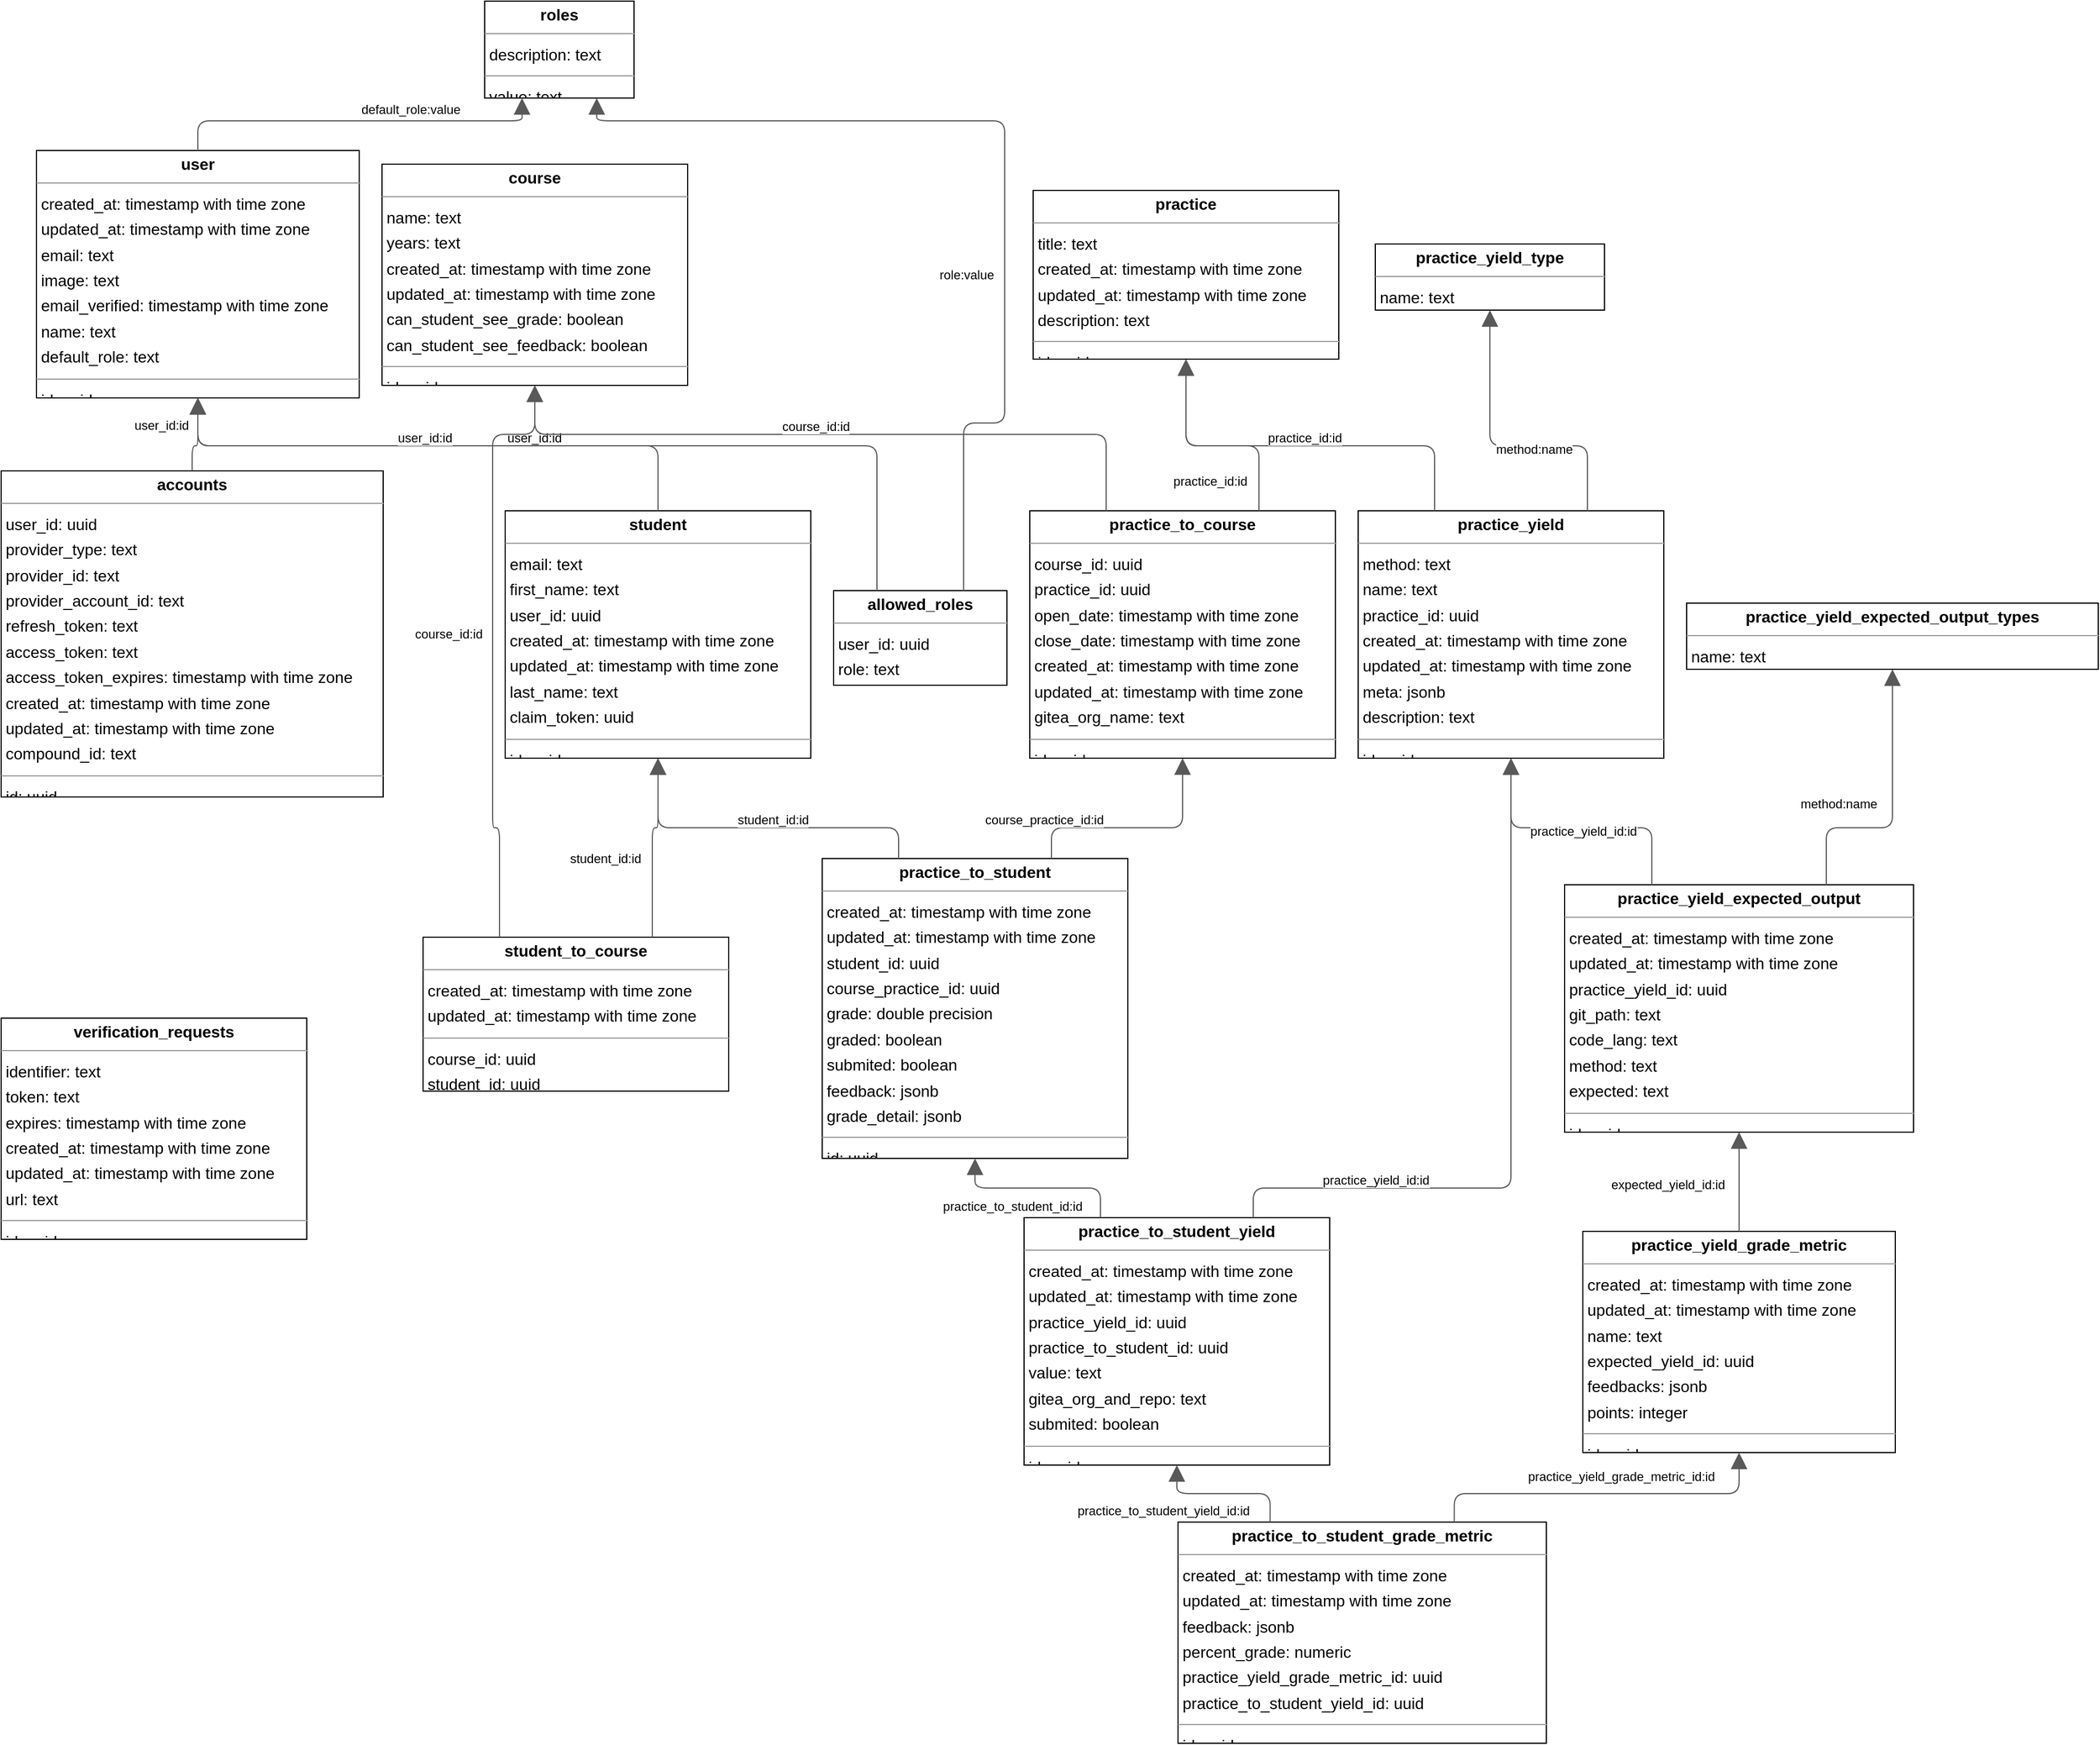 <mxGraphModel dx="0" dy="0" grid="1" gridSize="10" guides="1" tooltips="1" connect="1" arrows="1" fold="1" page="0" pageScale="1" background="none" math="0" shadow="0">
  <root>
    <mxCell id="0" />
    <mxCell id="1" parent="0" />
    <mxCell id="node14" parent="1" vertex="1" value="&lt;p style=&quot;margin:0px;margin-top:4px;text-align:center;&quot;&gt;&lt;b&gt;accounts&lt;/b&gt;&lt;/p&gt;&lt;hr size=&quot;1&quot;/&gt;&lt;p style=&quot;margin:0 0 0 4px;line-height:1.6;&quot;&gt; user_id: uuid&lt;br/&gt; provider_type: text&lt;br/&gt; provider_id: text&lt;br/&gt; provider_account_id: text&lt;br/&gt; refresh_token: text&lt;br/&gt; access_token: text&lt;br/&gt; access_token_expires: timestamp with time zone&lt;br/&gt; created_at: timestamp with time zone&lt;br/&gt; updated_at: timestamp with time zone&lt;br/&gt; compound_id: text&lt;/p&gt;&lt;hr size=&quot;1&quot;/&gt;&lt;p style=&quot;margin:0 0 0 4px;line-height:1.6;&quot;&gt; id: uuid&lt;/p&gt;" style="verticalAlign=top;align=left;overflow=fill;fontSize=14;fontFamily=Helvetica;html=1;rounded=0;shadow=0;comic=0;labelBackgroundColor=none;strokeWidth=1;">
      <mxGeometry x="-181" y="269" width="335" height="286" as="geometry" />
    </mxCell>
    <mxCell id="node16" parent="1" vertex="1" value="&lt;p style=&quot;margin:0px;margin-top:4px;text-align:center;&quot;&gt;&lt;b&gt;allowed_roles&lt;/b&gt;&lt;/p&gt;&lt;hr size=&quot;1&quot;/&gt;&lt;p style=&quot;margin:0 0 0 4px;line-height:1.6;&quot;&gt; user_id: uuid&lt;br/&gt; role: text&lt;/p&gt;" style="verticalAlign=top;align=left;overflow=fill;fontSize=14;fontFamily=Helvetica;html=1;rounded=0;shadow=0;comic=0;labelBackgroundColor=none;strokeWidth=1;">
      <mxGeometry x="549" y="374" width="152" height="83" as="geometry" />
    </mxCell>
    <mxCell id="node3" parent="1" vertex="1" value="&lt;p style=&quot;margin:0px;margin-top:4px;text-align:center;&quot;&gt;&lt;b&gt;course&lt;/b&gt;&lt;/p&gt;&lt;hr size=&quot;1&quot;/&gt;&lt;p style=&quot;margin:0 0 0 4px;line-height:1.6;&quot;&gt; name: text&lt;br/&gt; years: text&lt;br/&gt; created_at: timestamp with time zone&lt;br/&gt; updated_at: timestamp with time zone&lt;br/&gt; can_student_see_grade: boolean&lt;br/&gt; can_student_see_feedback: boolean&lt;/p&gt;&lt;hr size=&quot;1&quot;/&gt;&lt;p style=&quot;margin:0 0 0 4px;line-height:1.6;&quot;&gt; id: uuid&lt;/p&gt;" style="verticalAlign=top;align=left;overflow=fill;fontSize=14;fontFamily=Helvetica;html=1;rounded=0;shadow=0;comic=0;labelBackgroundColor=none;strokeWidth=1;">
      <mxGeometry x="153" y="0" width="268" height="194" as="geometry" />
    </mxCell>
    <mxCell id="node1" parent="1" vertex="1" value="&lt;p style=&quot;margin:0px;margin-top:4px;text-align:center;&quot;&gt;&lt;b&gt;practice&lt;/b&gt;&lt;/p&gt;&lt;hr size=&quot;1&quot;/&gt;&lt;p style=&quot;margin:0 0 0 4px;line-height:1.6;&quot;&gt; title: text&lt;br/&gt; created_at: timestamp with time zone&lt;br/&gt; updated_at: timestamp with time zone&lt;br/&gt; description: text&lt;/p&gt;&lt;hr size=&quot;1&quot;/&gt;&lt;p style=&quot;margin:0 0 0 4px;line-height:1.6;&quot;&gt; id: uuid&lt;/p&gt;" style="verticalAlign=top;align=left;overflow=fill;fontSize=14;fontFamily=Helvetica;html=1;rounded=0;shadow=0;comic=0;labelBackgroundColor=none;strokeWidth=1;">
      <mxGeometry x="724" y="23" width="268" height="148" as="geometry" />
    </mxCell>
    <mxCell id="node2" parent="1" vertex="1" value="&lt;p style=&quot;margin:0px;margin-top:4px;text-align:center;&quot;&gt;&lt;b&gt;practice_to_course&lt;/b&gt;&lt;/p&gt;&lt;hr size=&quot;1&quot;/&gt;&lt;p style=&quot;margin:0 0 0 4px;line-height:1.6;&quot;&gt; course_id: uuid&lt;br/&gt; practice_id: uuid&lt;br/&gt; open_date: timestamp with time zone&lt;br/&gt; close_date: timestamp with time zone&lt;br/&gt; created_at: timestamp with time zone&lt;br/&gt; updated_at: timestamp with time zone&lt;br/&gt; gitea_org_name: text&lt;/p&gt;&lt;hr size=&quot;1&quot;/&gt;&lt;p style=&quot;margin:0 0 0 4px;line-height:1.6;&quot;&gt; id: uuid&lt;/p&gt;" style="verticalAlign=top;align=left;overflow=fill;fontSize=14;fontFamily=Helvetica;html=1;rounded=0;shadow=0;comic=0;labelBackgroundColor=none;strokeWidth=1;">
      <mxGeometry x="721" y="304" width="268" height="217" as="geometry" />
    </mxCell>
    <mxCell id="node17" parent="1" vertex="1" value="&lt;p style=&quot;margin:0px;margin-top:4px;text-align:center;&quot;&gt;&lt;b&gt;practice_to_student&lt;/b&gt;&lt;/p&gt;&lt;hr size=&quot;1&quot;/&gt;&lt;p style=&quot;margin:0 0 0 4px;line-height:1.6;&quot;&gt; created_at: timestamp with time zone&lt;br/&gt; updated_at: timestamp with time zone&lt;br/&gt; student_id: uuid&lt;br/&gt; course_practice_id: uuid&lt;br/&gt; grade: double precision&lt;br/&gt; graded: boolean&lt;br/&gt; submited: boolean&lt;br/&gt; feedback: jsonb&lt;br/&gt; grade_detail: jsonb&lt;/p&gt;&lt;hr size=&quot;1&quot;/&gt;&lt;p style=&quot;margin:0 0 0 4px;line-height:1.6;&quot;&gt; id: uuid&lt;/p&gt;" style="verticalAlign=top;align=left;overflow=fill;fontSize=14;fontFamily=Helvetica;html=1;rounded=0;shadow=0;comic=0;labelBackgroundColor=none;strokeWidth=1;">
      <mxGeometry x="539" y="609" width="268" height="263" as="geometry" />
    </mxCell>
    <mxCell id="node13" parent="1" vertex="1" value="&lt;p style=&quot;margin:0px;margin-top:4px;text-align:center;&quot;&gt;&lt;b&gt;practice_to_student_grade_metric&lt;/b&gt;&lt;/p&gt;&lt;hr size=&quot;1&quot;/&gt;&lt;p style=&quot;margin:0 0 0 4px;line-height:1.6;&quot;&gt; created_at: timestamp with time zone&lt;br/&gt; updated_at: timestamp with time zone&lt;br/&gt; feedback: jsonb&lt;br/&gt; percent_grade: numeric&lt;br/&gt; practice_yield_grade_metric_id: uuid&lt;br/&gt; practice_to_student_yield_id: uuid&lt;/p&gt;&lt;hr size=&quot;1&quot;/&gt;&lt;p style=&quot;margin:0 0 0 4px;line-height:1.6;&quot;&gt; id: uuid&lt;/p&gt;" style="verticalAlign=top;align=left;overflow=fill;fontSize=14;fontFamily=Helvetica;html=1;rounded=0;shadow=0;comic=0;labelBackgroundColor=none;strokeWidth=1;">
      <mxGeometry x="851" y="1191" width="323" height="194" as="geometry" />
    </mxCell>
    <mxCell id="node11" parent="1" vertex="1" value="&lt;p style=&quot;margin:0px;margin-top:4px;text-align:center;&quot;&gt;&lt;b&gt;practice_to_student_yield&lt;/b&gt;&lt;/p&gt;&lt;hr size=&quot;1&quot;/&gt;&lt;p style=&quot;margin:0 0 0 4px;line-height:1.6;&quot;&gt; created_at: timestamp with time zone&lt;br/&gt; updated_at: timestamp with time zone&lt;br/&gt; practice_yield_id: uuid&lt;br/&gt; practice_to_student_id: uuid&lt;br/&gt; value: text&lt;br/&gt; gitea_org_and_repo: text&lt;br/&gt; submited: boolean&lt;/p&gt;&lt;hr size=&quot;1&quot;/&gt;&lt;p style=&quot;margin:0 0 0 4px;line-height:1.6;&quot;&gt; id: uuid&lt;/p&gt;" style="verticalAlign=top;align=left;overflow=fill;fontSize=14;fontFamily=Helvetica;html=1;rounded=0;shadow=0;comic=0;labelBackgroundColor=none;strokeWidth=1;">
      <mxGeometry x="716" y="924" width="268" height="217" as="geometry" />
    </mxCell>
    <mxCell id="node5" parent="1" vertex="1" value="&lt;p style=&quot;margin:0px;margin-top:4px;text-align:center;&quot;&gt;&lt;b&gt;practice_yield&lt;/b&gt;&lt;/p&gt;&lt;hr size=&quot;1&quot;/&gt;&lt;p style=&quot;margin:0 0 0 4px;line-height:1.6;&quot;&gt; method: text&lt;br/&gt; name: text&lt;br/&gt; practice_id: uuid&lt;br/&gt; created_at: timestamp with time zone&lt;br/&gt; updated_at: timestamp with time zone&lt;br/&gt; meta: jsonb&lt;br/&gt; description: text&lt;/p&gt;&lt;hr size=&quot;1&quot;/&gt;&lt;p style=&quot;margin:0 0 0 4px;line-height:1.6;&quot;&gt; id: uuid&lt;/p&gt;" style="verticalAlign=top;align=left;overflow=fill;fontSize=14;fontFamily=Helvetica;html=1;rounded=0;shadow=0;comic=0;labelBackgroundColor=none;strokeWidth=1;">
      <mxGeometry x="1009" y="304" width="268" height="217" as="geometry" />
    </mxCell>
    <mxCell id="node0" parent="1" vertex="1" value="&lt;p style=&quot;margin:0px;margin-top:4px;text-align:center;&quot;&gt;&lt;b&gt;practice_yield_expected_output&lt;/b&gt;&lt;/p&gt;&lt;hr size=&quot;1&quot;/&gt;&lt;p style=&quot;margin:0 0 0 4px;line-height:1.6;&quot;&gt; created_at: timestamp with time zone&lt;br/&gt; updated_at: timestamp with time zone&lt;br/&gt; practice_yield_id: uuid&lt;br/&gt; git_path: text&lt;br/&gt; code_lang: text&lt;br/&gt; method: text&lt;br/&gt; expected: text&lt;/p&gt;&lt;hr size=&quot;1&quot;/&gt;&lt;p style=&quot;margin:0 0 0 4px;line-height:1.6;&quot;&gt; id: uuid&lt;/p&gt;" style="verticalAlign=top;align=left;overflow=fill;fontSize=14;fontFamily=Helvetica;html=1;rounded=0;shadow=0;comic=0;labelBackgroundColor=none;strokeWidth=1;">
      <mxGeometry x="1190" y="632" width="306" height="217" as="geometry" />
    </mxCell>
    <mxCell id="node7" parent="1" vertex="1" value="&lt;p style=&quot;margin:0px;margin-top:4px;text-align:center;&quot;&gt;&lt;b&gt;practice_yield_expected_output_types&lt;/b&gt;&lt;/p&gt;&lt;hr size=&quot;1&quot;/&gt;&lt;p style=&quot;margin:0 0 0 4px;line-height:1.6;&quot;&gt; name: text&lt;/p&gt;" style="verticalAlign=top;align=left;overflow=fill;fontSize=14;fontFamily=Helvetica;html=1;rounded=0;shadow=0;comic=0;labelBackgroundColor=none;strokeWidth=1;">
      <mxGeometry x="1297" y="385" width="361" height="58" as="geometry" />
    </mxCell>
    <mxCell id="node8" parent="1" vertex="1" value="&lt;p style=&quot;margin:0px;margin-top:4px;text-align:center;&quot;&gt;&lt;b&gt;practice_yield_grade_metric&lt;/b&gt;&lt;/p&gt;&lt;hr size=&quot;1&quot;/&gt;&lt;p style=&quot;margin:0 0 0 4px;line-height:1.6;&quot;&gt; created_at: timestamp with time zone&lt;br/&gt; updated_at: timestamp with time zone&lt;br/&gt; name: text&lt;br/&gt; expected_yield_id: uuid&lt;br/&gt; feedbacks: jsonb&lt;br/&gt; points: integer&lt;/p&gt;&lt;hr size=&quot;1&quot;/&gt;&lt;p style=&quot;margin:0 0 0 4px;line-height:1.6;&quot;&gt; id: uuid&lt;/p&gt;" style="verticalAlign=top;align=left;overflow=fill;fontSize=14;fontFamily=Helvetica;html=1;rounded=0;shadow=0;comic=0;labelBackgroundColor=none;strokeWidth=1;">
      <mxGeometry x="1206" y="936" width="274" height="194" as="geometry" />
    </mxCell>
    <mxCell id="node12" parent="1" vertex="1" value="&lt;p style=&quot;margin:0px;margin-top:4px;text-align:center;&quot;&gt;&lt;b&gt;practice_yield_type&lt;/b&gt;&lt;/p&gt;&lt;hr size=&quot;1&quot;/&gt;&lt;p style=&quot;margin:0 0 0 4px;line-height:1.6;&quot;&gt; name: text&lt;/p&gt;" style="verticalAlign=top;align=left;overflow=fill;fontSize=14;fontFamily=Helvetica;html=1;rounded=0;shadow=0;comic=0;labelBackgroundColor=none;strokeWidth=1;">
      <mxGeometry x="1024" y="70" width="201" height="58" as="geometry" />
    </mxCell>
    <mxCell id="node9" parent="1" vertex="1" value="&lt;p style=&quot;margin:0px;margin-top:4px;text-align:center;&quot;&gt;&lt;b&gt;roles&lt;/b&gt;&lt;/p&gt;&lt;hr size=&quot;1&quot;/&gt;&lt;p style=&quot;margin:0 0 0 4px;line-height:1.6;&quot;&gt; description: text&lt;/p&gt;&lt;hr size=&quot;1&quot;/&gt;&lt;p style=&quot;margin:0 0 0 4px;line-height:1.6;&quot;&gt; value: text&lt;/p&gt;" style="verticalAlign=top;align=left;overflow=fill;fontSize=14;fontFamily=Helvetica;html=1;rounded=0;shadow=0;comic=0;labelBackgroundColor=none;strokeWidth=1;">
      <mxGeometry x="243" y="-143" width="131" height="85" as="geometry" />
    </mxCell>
    <mxCell id="node6" parent="1" vertex="1" value="&lt;p style=&quot;margin:0px;margin-top:4px;text-align:center;&quot;&gt;&lt;b&gt;student&lt;/b&gt;&lt;/p&gt;&lt;hr size=&quot;1&quot;/&gt;&lt;p style=&quot;margin:0 0 0 4px;line-height:1.6;&quot;&gt; email: text&lt;br/&gt; first_name: text&lt;br/&gt; user_id: uuid&lt;br/&gt; created_at: timestamp with time zone&lt;br/&gt; updated_at: timestamp with time zone&lt;br/&gt; last_name: text&lt;br/&gt; claim_token: uuid&lt;/p&gt;&lt;hr size=&quot;1&quot;/&gt;&lt;p style=&quot;margin:0 0 0 4px;line-height:1.6;&quot;&gt; id: uuid&lt;/p&gt;" style="verticalAlign=top;align=left;overflow=fill;fontSize=14;fontFamily=Helvetica;html=1;rounded=0;shadow=0;comic=0;labelBackgroundColor=none;strokeWidth=1;">
      <mxGeometry x="261" y="304" width="268" height="217" as="geometry" />
    </mxCell>
    <mxCell id="node15" parent="1" vertex="1" value="&lt;p style=&quot;margin:0px;margin-top:4px;text-align:center;&quot;&gt;&lt;b&gt;student_to_course&lt;/b&gt;&lt;/p&gt;&lt;hr size=&quot;1&quot;/&gt;&lt;p style=&quot;margin:0 0 0 4px;line-height:1.6;&quot;&gt; created_at: timestamp with time zone&lt;br/&gt; updated_at: timestamp with time zone&lt;/p&gt;&lt;hr size=&quot;1&quot;/&gt;&lt;p style=&quot;margin:0 0 0 4px;line-height:1.6;&quot;&gt; course_id: uuid&lt;br/&gt; student_id: uuid&lt;/p&gt;" style="verticalAlign=top;align=left;overflow=fill;fontSize=14;fontFamily=Helvetica;html=1;rounded=0;shadow=0;comic=0;labelBackgroundColor=none;strokeWidth=1;">
      <mxGeometry x="189" y="678" width="268" height="135" as="geometry" />
    </mxCell>
    <mxCell id="node10" parent="1" vertex="1" value="&lt;p style=&quot;margin:0px;margin-top:4px;text-align:center;&quot;&gt;&lt;b&gt;user&lt;/b&gt;&lt;/p&gt;&lt;hr size=&quot;1&quot;/&gt;&lt;p style=&quot;margin:0 0 0 4px;line-height:1.6;&quot;&gt; created_at: timestamp with time zone&lt;br/&gt; updated_at: timestamp with time zone&lt;br/&gt; email: text&lt;br/&gt; image: text&lt;br/&gt; email_verified: timestamp with time zone&lt;br/&gt; name: text&lt;br/&gt; default_role: text&lt;/p&gt;&lt;hr size=&quot;1&quot;/&gt;&lt;p style=&quot;margin:0 0 0 4px;line-height:1.6;&quot;&gt; id: uuid&lt;/p&gt;" style="verticalAlign=top;align=left;overflow=fill;fontSize=14;fontFamily=Helvetica;html=1;rounded=0;shadow=0;comic=0;labelBackgroundColor=none;strokeWidth=1;">
      <mxGeometry x="-150" y="-12" width="283" height="217" as="geometry" />
    </mxCell>
    <mxCell id="node4" parent="1" vertex="1" value="&lt;p style=&quot;margin:0px;margin-top:4px;text-align:center;&quot;&gt;&lt;b&gt;verification_requests&lt;/b&gt;&lt;/p&gt;&lt;hr size=&quot;1&quot;/&gt;&lt;p style=&quot;margin:0 0 0 4px;line-height:1.6;&quot;&gt; identifier: text&lt;br/&gt; token: text&lt;br/&gt; expires: timestamp with time zone&lt;br/&gt; created_at: timestamp with time zone&lt;br/&gt; updated_at: timestamp with time zone&lt;br/&gt; url: text&lt;/p&gt;&lt;hr size=&quot;1&quot;/&gt;&lt;p style=&quot;margin:0 0 0 4px;line-height:1.6;&quot;&gt; id: uuid&lt;/p&gt;" style="verticalAlign=top;align=left;overflow=fill;fontSize=14;fontFamily=Helvetica;html=1;rounded=0;shadow=0;comic=0;labelBackgroundColor=none;strokeWidth=1;">
      <mxGeometry x="-181" y="749" width="268" height="194" as="geometry" />
    </mxCell>
    <mxCell id="edge18" edge="1" value="" parent="1" source="node14" target="node10" style="html=1;rounded=1;edgeStyle=orthogonalEdgeStyle;dashed=0;startArrow=none;endArrow=block;endSize=12;strokeColor=#595959;exitX=0.500;exitY=0.000;exitDx=0;exitDy=0;entryX=0.500;entryY=1.000;entryDx=0;entryDy=0;">
      <mxGeometry width="50" height="50" relative="1" as="geometry">
        <Array as="points">
          <mxPoint x="-13" y="247" />
          <mxPoint x="-9" y="247" />
        </Array>
      </mxGeometry>
    </mxCell>
    <mxCell id="label110" parent="edge18" vertex="1" connectable="0" value="user_id:id" style="edgeLabel;resizable=0;html=1;align=left;verticalAlign=top;strokeColor=default;">
      <mxGeometry x="-66" y="216" as="geometry" />
    </mxCell>
    <mxCell id="edge16" edge="1" value="" parent="1" source="node16" target="node9" style="html=1;rounded=1;edgeStyle=orthogonalEdgeStyle;dashed=0;startArrow=none;endArrow=block;endSize=12;strokeColor=#595959;exitX=0.750;exitY=0.000;exitDx=0;exitDy=0;entryX=0.750;entryY=1.000;entryDx=0;entryDy=0;">
      <mxGeometry width="50" height="50" relative="1" as="geometry">
        <Array as="points">
          <mxPoint x="663" y="227" />
          <mxPoint x="699" y="227" />
          <mxPoint x="699" y="-38" />
          <mxPoint x="342" y="-38" />
        </Array>
      </mxGeometry>
    </mxCell>
    <mxCell id="label98" parent="edge16" vertex="1" connectable="0" value="role:value" style="edgeLabel;resizable=0;html=1;align=left;verticalAlign=top;strokeColor=default;">
      <mxGeometry x="640" y="84" as="geometry" />
    </mxCell>
    <mxCell id="edge5" edge="1" value="" parent="1" source="node16" target="node10" style="html=1;rounded=1;edgeStyle=orthogonalEdgeStyle;dashed=0;startArrow=none;endArrow=block;endSize=12;strokeColor=#595959;exitX=0.250;exitY=0.000;exitDx=0;exitDy=0;entryX=0.500;entryY=1.000;entryDx=0;entryDy=0;">
      <mxGeometry width="50" height="50" relative="1" as="geometry">
        <Array as="points">
          <mxPoint x="587" y="247" />
          <mxPoint x="-9" y="247" />
        </Array>
      </mxGeometry>
    </mxCell>
    <mxCell id="label32" parent="edge5" vertex="1" connectable="0" value="user_id:id" style="edgeLabel;resizable=0;html=1;align=left;verticalAlign=top;strokeColor=default;">
      <mxGeometry x="261" y="227" as="geometry" />
    </mxCell>
    <mxCell id="edge19" edge="1" value="" parent="1" source="node2" target="node3" style="html=1;rounded=1;edgeStyle=orthogonalEdgeStyle;dashed=0;startArrow=none;endArrow=block;endSize=12;strokeColor=#595959;exitX=0.250;exitY=0.000;exitDx=0;exitDy=0;entryX=0.500;entryY=1.000;entryDx=0;entryDy=0;">
      <mxGeometry width="50" height="50" relative="1" as="geometry">
        <Array as="points">
          <mxPoint x="788" y="237" />
          <mxPoint x="287" y="237" />
        </Array>
      </mxGeometry>
    </mxCell>
    <mxCell id="label116" parent="edge19" vertex="1" connectable="0" value="course_id:id" style="edgeLabel;resizable=0;html=1;align=left;verticalAlign=top;strokeColor=default;">
      <mxGeometry x="502" y="217" as="geometry" />
    </mxCell>
    <mxCell id="edge17" edge="1" value="" parent="1" source="node2" target="node1" style="html=1;rounded=1;edgeStyle=orthogonalEdgeStyle;dashed=0;startArrow=none;endArrow=block;endSize=12;strokeColor=#595959;exitX=0.750;exitY=0.000;exitDx=0;exitDy=0;entryX=0.500;entryY=1.000;entryDx=0;entryDy=0;">
      <mxGeometry width="50" height="50" relative="1" as="geometry">
        <Array as="points">
          <mxPoint x="922" y="247" />
          <mxPoint x="858" y="247" />
        </Array>
      </mxGeometry>
    </mxCell>
    <mxCell id="label104" parent="edge17" vertex="1" connectable="0" value="practice_id:id" style="edgeLabel;resizable=0;html=1;align=left;verticalAlign=top;strokeColor=default;">
      <mxGeometry x="845" y="265" as="geometry" />
    </mxCell>
    <mxCell id="edge1" edge="1" value="" parent="1" source="node17" target="node2" style="html=1;rounded=1;edgeStyle=orthogonalEdgeStyle;dashed=0;startArrow=none;endArrow=block;endSize=12;strokeColor=#595959;exitX=0.750;exitY=0.000;exitDx=0;exitDy=0;entryX=0.500;entryY=1.000;entryDx=0;entryDy=0;">
      <mxGeometry width="50" height="50" relative="1" as="geometry">
        <Array as="points">
          <mxPoint x="740" y="582" />
          <mxPoint x="855" y="582" />
        </Array>
      </mxGeometry>
    </mxCell>
    <mxCell id="label8" parent="edge1" vertex="1" connectable="0" value="course_practice_id:id" style="edgeLabel;resizable=0;html=1;align=left;verticalAlign=top;strokeColor=default;">
      <mxGeometry x="680" y="562" as="geometry" />
    </mxCell>
    <mxCell id="edge6" edge="1" value="" parent="1" source="node17" target="node6" style="html=1;rounded=1;edgeStyle=orthogonalEdgeStyle;dashed=0;startArrow=none;endArrow=block;endSize=12;strokeColor=#595959;exitX=0.250;exitY=0.000;exitDx=0;exitDy=0;entryX=0.500;entryY=1.000;entryDx=0;entryDy=0;">
      <mxGeometry width="50" height="50" relative="1" as="geometry">
        <Array as="points">
          <mxPoint x="606" y="582" />
          <mxPoint x="395" y="582" />
        </Array>
      </mxGeometry>
    </mxCell>
    <mxCell id="label38" parent="edge6" vertex="1" connectable="0" value="student_id:id" style="edgeLabel;resizable=0;html=1;align=left;verticalAlign=top;strokeColor=default;">
      <mxGeometry x="463" y="562" as="geometry" />
    </mxCell>
    <mxCell id="edge12" edge="1" value="" parent="1" source="node13" target="node11" style="html=1;rounded=1;edgeStyle=orthogonalEdgeStyle;dashed=0;startArrow=none;endArrow=block;endSize=12;strokeColor=#595959;exitX=0.250;exitY=0.000;exitDx=0;exitDy=0;entryX=0.500;entryY=1.000;entryDx=0;entryDy=0;">
      <mxGeometry width="50" height="50" relative="1" as="geometry">
        <Array as="points">
          <mxPoint x="932" y="1166" />
          <mxPoint x="850" y="1166" />
        </Array>
      </mxGeometry>
    </mxCell>
    <mxCell id="label74" parent="edge12" vertex="1" connectable="0" value="practice_to_student_yield_id:id" style="edgeLabel;resizable=0;html=1;align=left;verticalAlign=top;strokeColor=default;">
      <mxGeometry x="761" y="1168" as="geometry" />
    </mxCell>
    <mxCell id="edge0" edge="1" value="" parent="1" source="node13" target="node8" style="html=1;rounded=1;edgeStyle=orthogonalEdgeStyle;dashed=0;startArrow=none;endArrow=block;endSize=12;strokeColor=#595959;exitX=0.750;exitY=0.000;exitDx=0;exitDy=0;entryX=0.500;entryY=1.000;entryDx=0;entryDy=0;">
      <mxGeometry width="50" height="50" relative="1" as="geometry">
        <Array as="points">
          <mxPoint x="1094" y="1166" />
          <mxPoint x="1343" y="1166" />
        </Array>
      </mxGeometry>
    </mxCell>
    <mxCell id="label2" parent="edge0" vertex="1" connectable="0" value="practice_yield_grade_metric_id:id" style="edgeLabel;resizable=0;html=1;align=left;verticalAlign=top;strokeColor=default;">
      <mxGeometry x="1156" y="1138" as="geometry" />
    </mxCell>
    <mxCell id="edge11" edge="1" value="" parent="1" source="node11" target="node17" style="html=1;rounded=1;edgeStyle=orthogonalEdgeStyle;dashed=0;startArrow=none;endArrow=block;endSize=12;strokeColor=#595959;exitX=0.250;exitY=0.000;exitDx=0;exitDy=0;entryX=0.500;entryY=1.000;entryDx=0;entryDy=0;">
      <mxGeometry width="50" height="50" relative="1" as="geometry">
        <Array as="points">
          <mxPoint x="783" y="898" />
          <mxPoint x="673" y="898" />
        </Array>
      </mxGeometry>
    </mxCell>
    <mxCell id="label68" parent="edge11" vertex="1" connectable="0" value="practice_to_student_id:id" style="edgeLabel;resizable=0;html=1;align=left;verticalAlign=top;strokeColor=default;">
      <mxGeometry x="643" y="901" as="geometry" />
    </mxCell>
    <mxCell id="edge4" edge="1" value="" parent="1" source="node11" target="node5" style="html=1;rounded=1;edgeStyle=orthogonalEdgeStyle;dashed=0;startArrow=none;endArrow=block;endSize=12;strokeColor=#595959;exitX=0.750;exitY=0.000;exitDx=0;exitDy=0;entryX=0.500;entryY=1.000;entryDx=0;entryDy=0;">
      <mxGeometry width="50" height="50" relative="1" as="geometry">
        <Array as="points">
          <mxPoint x="917" y="898" />
          <mxPoint x="1143" y="898" />
        </Array>
      </mxGeometry>
    </mxCell>
    <mxCell id="label26" parent="edge4" vertex="1" connectable="0" value="practice_yield_id:id" style="edgeLabel;resizable=0;html=1;align=left;verticalAlign=top;strokeColor=default;">
      <mxGeometry x="976" y="878" as="geometry" />
    </mxCell>
    <mxCell id="edge2" edge="1" value="" parent="1" source="node5" target="node1" style="html=1;rounded=1;edgeStyle=orthogonalEdgeStyle;dashed=0;startArrow=none;endArrow=block;endSize=12;strokeColor=#595959;exitX=0.250;exitY=0.000;exitDx=0;exitDy=0;entryX=0.500;entryY=1.000;entryDx=0;entryDy=0;">
      <mxGeometry width="50" height="50" relative="1" as="geometry">
        <Array as="points">
          <mxPoint x="1076" y="247" />
          <mxPoint x="858" y="247" />
        </Array>
      </mxGeometry>
    </mxCell>
    <mxCell id="label14" parent="edge2" vertex="1" connectable="0" value="practice_id:id" style="edgeLabel;resizable=0;html=1;align=left;verticalAlign=top;strokeColor=default;">
      <mxGeometry x="928" y="227" as="geometry" />
    </mxCell>
    <mxCell id="edge8" edge="1" value="" parent="1" source="node5" target="node12" style="html=1;rounded=1;edgeStyle=orthogonalEdgeStyle;dashed=0;startArrow=none;endArrow=block;endSize=12;strokeColor=#595959;exitX=0.750;exitY=0.000;exitDx=0;exitDy=0;entryX=0.500;entryY=1.001;entryDx=0;entryDy=0;">
      <mxGeometry width="50" height="50" relative="1" as="geometry">
        <Array as="points">
          <mxPoint x="1210" y="247" />
          <mxPoint x="1124" y="247" />
        </Array>
      </mxGeometry>
    </mxCell>
    <mxCell id="label50" parent="edge8" vertex="1" connectable="0" value="method:name" style="edgeLabel;resizable=0;html=1;align=left;verticalAlign=top;strokeColor=default;">
      <mxGeometry x="1128" y="237" as="geometry" />
    </mxCell>
    <mxCell id="edge7" edge="1" value="" parent="1" source="node0" target="node5" style="html=1;rounded=1;edgeStyle=orthogonalEdgeStyle;dashed=0;startArrow=none;endArrow=block;endSize=12;strokeColor=#595959;exitX=0.250;exitY=0.000;exitDx=0;exitDy=0;entryX=0.500;entryY=1.000;entryDx=0;entryDy=0;">
      <mxGeometry width="50" height="50" relative="1" as="geometry">
        <Array as="points">
          <mxPoint x="1266" y="582" />
          <mxPoint x="1143" y="582" />
        </Array>
      </mxGeometry>
    </mxCell>
    <mxCell id="label44" parent="edge7" vertex="1" connectable="0" value="practice_yield_id:id" style="edgeLabel;resizable=0;html=1;align=left;verticalAlign=top;strokeColor=default;">
      <mxGeometry x="1158" y="572" as="geometry" />
    </mxCell>
    <mxCell id="edge3" edge="1" value="" parent="1" source="node0" target="node7" style="html=1;rounded=1;edgeStyle=orthogonalEdgeStyle;dashed=0;startArrow=none;endArrow=block;endSize=12;strokeColor=#595959;exitX=0.750;exitY=0.000;exitDx=0;exitDy=0;entryX=0.500;entryY=1.001;entryDx=0;entryDy=0;">
      <mxGeometry width="50" height="50" relative="1" as="geometry">
        <Array as="points">
          <mxPoint x="1419" y="582" />
          <mxPoint x="1477" y="582" />
        </Array>
      </mxGeometry>
    </mxCell>
    <mxCell id="label20" parent="edge3" vertex="1" connectable="0" value="method:name" style="edgeLabel;resizable=0;html=1;align=left;verticalAlign=top;strokeColor=default;">
      <mxGeometry x="1395" y="548" as="geometry" />
    </mxCell>
    <mxCell id="edge9" edge="1" value="" parent="1" source="node8" target="node0" style="html=1;rounded=1;edgeStyle=orthogonalEdgeStyle;dashed=0;startArrow=none;endArrow=block;endSize=12;strokeColor=#595959;exitX=0.500;exitY=0.000;exitDx=0;exitDy=0;entryX=0.500;entryY=1.000;entryDx=0;entryDy=0;">
      <mxGeometry width="50" height="50" relative="1" as="geometry">
        <Array as="points" />
      </mxGeometry>
    </mxCell>
    <mxCell id="label56" parent="edge9" vertex="1" connectable="0" value="expected_yield_id:id" style="edgeLabel;resizable=0;html=1;align=left;verticalAlign=top;strokeColor=default;">
      <mxGeometry x="1229" y="882" as="geometry" />
    </mxCell>
    <mxCell id="edge13" edge="1" value="" parent="1" source="node6" target="node10" style="html=1;rounded=1;edgeStyle=orthogonalEdgeStyle;dashed=0;startArrow=none;endArrow=block;endSize=12;strokeColor=#595959;exitX=0.500;exitY=0.000;exitDx=0;exitDy=0;entryX=0.500;entryY=1.000;entryDx=0;entryDy=0;">
      <mxGeometry width="50" height="50" relative="1" as="geometry">
        <Array as="points">
          <mxPoint x="395" y="247" />
          <mxPoint x="-9" y="247" />
        </Array>
      </mxGeometry>
    </mxCell>
    <mxCell id="label80" parent="edge13" vertex="1" connectable="0" value="user_id:id" style="edgeLabel;resizable=0;html=1;align=left;verticalAlign=top;strokeColor=default;">
      <mxGeometry x="165" y="227" as="geometry" />
    </mxCell>
    <mxCell id="edge14" edge="1" value="" parent="1" source="node15" target="node3" style="html=1;rounded=1;edgeStyle=orthogonalEdgeStyle;dashed=0;startArrow=none;endArrow=block;endSize=12;strokeColor=#595959;exitX=0.250;exitY=0.000;exitDx=0;exitDy=0;entryX=0.500;entryY=1.000;entryDx=0;entryDy=0;">
      <mxGeometry width="50" height="50" relative="1" as="geometry">
        <Array as="points">
          <mxPoint x="256" y="582" />
          <mxPoint x="250" y="582" />
          <mxPoint x="250" y="237" />
          <mxPoint x="287" y="237" />
        </Array>
      </mxGeometry>
    </mxCell>
    <mxCell id="label86" parent="edge14" vertex="1" connectable="0" value="course_id:id" style="edgeLabel;resizable=0;html=1;align=left;verticalAlign=top;strokeColor=default;">
      <mxGeometry x="180" y="399" as="geometry" />
    </mxCell>
    <mxCell id="edge15" edge="1" value="" parent="1" source="node15" target="node6" style="html=1;rounded=1;edgeStyle=orthogonalEdgeStyle;dashed=0;startArrow=none;endArrow=block;endSize=12;strokeColor=#595959;exitX=0.750;exitY=0.000;exitDx=0;exitDy=0;entryX=0.500;entryY=1.000;entryDx=0;entryDy=0;">
      <mxGeometry width="50" height="50" relative="1" as="geometry">
        <Array as="points">
          <mxPoint x="390" y="582" />
          <mxPoint x="395" y="582" />
        </Array>
      </mxGeometry>
    </mxCell>
    <mxCell id="label92" parent="edge15" vertex="1" connectable="0" value="student_id:id" style="edgeLabel;resizable=0;html=1;align=left;verticalAlign=top;strokeColor=default;">
      <mxGeometry x="316" y="596" as="geometry" />
    </mxCell>
    <mxCell id="edge10" edge="1" value="" parent="1" source="node10" target="node9" style="html=1;rounded=1;edgeStyle=orthogonalEdgeStyle;dashed=0;startArrow=none;endArrow=block;endSize=12;strokeColor=#595959;exitX=0.500;exitY=0.000;exitDx=0;exitDy=0;entryX=0.250;entryY=1.000;entryDx=0;entryDy=0;">
      <mxGeometry width="50" height="50" relative="1" as="geometry">
        <Array as="points">
          <mxPoint x="-9" y="-38" />
          <mxPoint x="276" y="-38" />
        </Array>
      </mxGeometry>
    </mxCell>
    <mxCell id="label62" parent="edge10" vertex="1" connectable="0" value="default_role:value" style="edgeLabel;resizable=0;html=1;align=left;verticalAlign=top;strokeColor=default;">
      <mxGeometry x="133" y="-61" as="geometry" />
    </mxCell>
  </root>
</mxGraphModel>